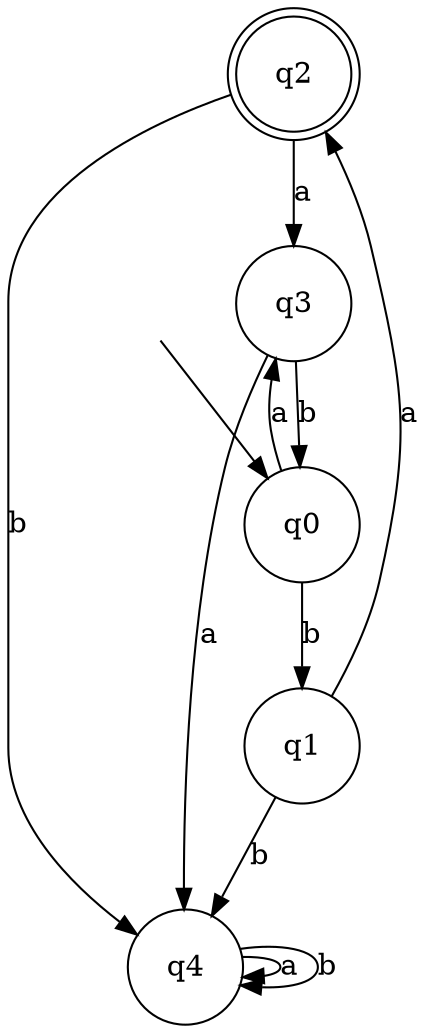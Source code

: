 digraph Automaton {

q4 [shape = circle, label=<<TABLE BORDER="0" CELLBORDER="0" CELLSPACING="0"><TR><TD>q4</TD></TR></TABLE>>];

q2 [shape = doublecircle, label=<<TABLE BORDER="0" CELLBORDER="0" CELLSPACING="0"><TR><TD>q2</TD></TR></TABLE>>];

_nil [style = invis, label=<<TABLE BORDER="0" CELLBORDER="" CELLSPACING="0"><TR><TD>_nil</TD></TR></TABLE>>];

q0 [shape = circle, label=<<TABLE BORDER="0" CELLBORDER="0" CELLSPACING="0"><TR><TD>q0</TD></TR></TABLE>>];

q1 [shape = circle, label=<<TABLE BORDER="0" CELLBORDER="0" CELLSPACING="0"><TR><TD>q1</TD></TR></TABLE>>];

q3 [shape = circle, label=<<TABLE BORDER="0" CELLBORDER="0" CELLSPACING="0"><TR><TD>q3</TD></TR></TABLE>>];

q3->q4 [label="a"];

q4->q4 [label="a"];

q4->q4 [label="b"];

q3->q0 [label="b"];

_nil -> q0 [];

q1->q2 [label="a"];

q2->q4 [label="b"];

q0->q1 [label="b"];

q2->q3 [label="a"];

q0->q3 [label="a"];

q1->q4 [label="b"];

}
